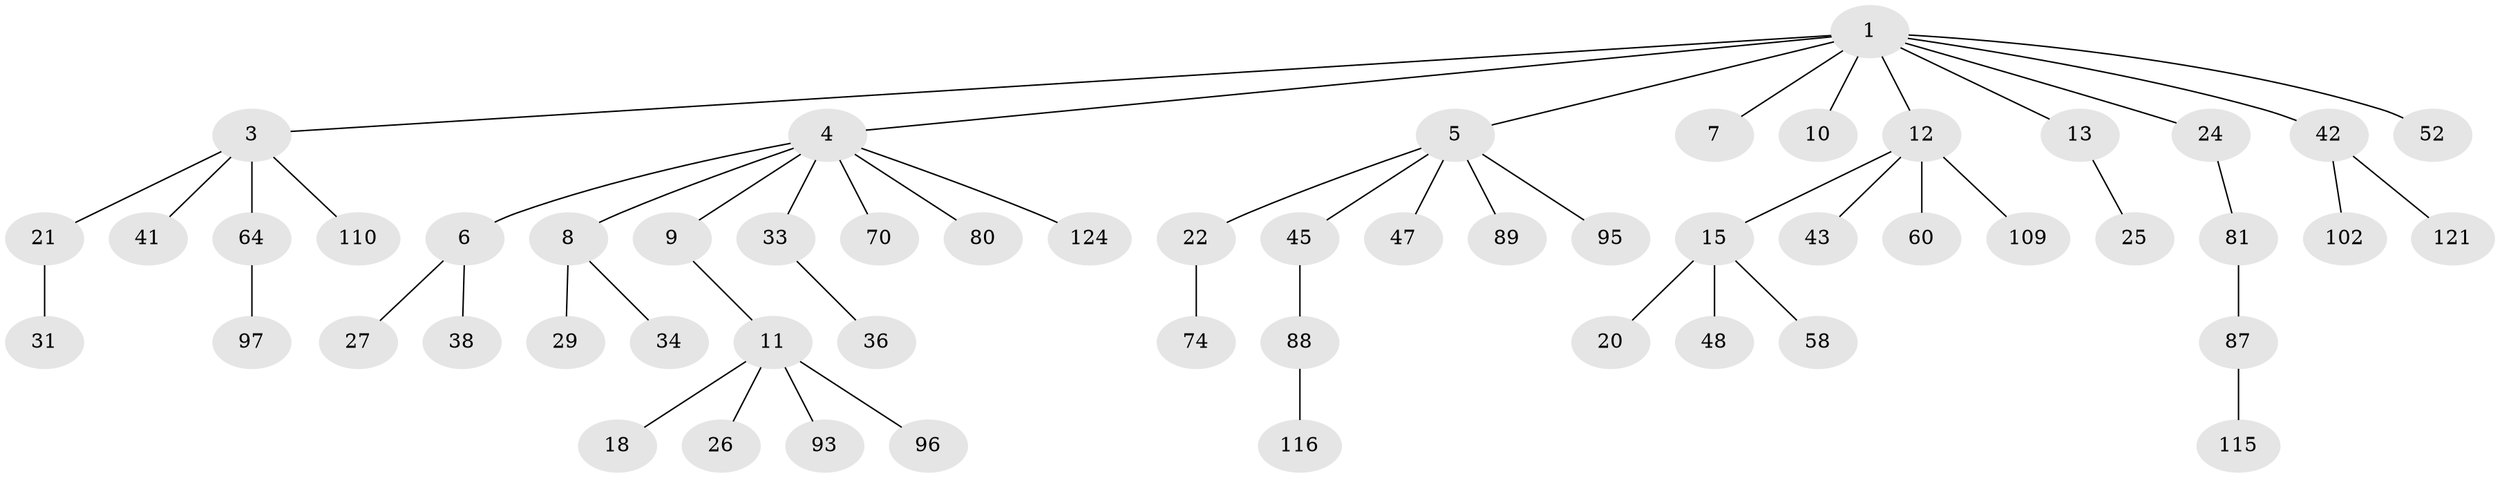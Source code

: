 // original degree distribution, {6: 0.02158273381294964, 5: 0.04316546762589928, 8: 0.007194244604316547, 2: 0.28776978417266186, 3: 0.1079136690647482, 1: 0.4892086330935252, 7: 0.007194244604316547, 4: 0.03597122302158273}
// Generated by graph-tools (version 1.1) at 2025/19/03/04/25 18:19:25]
// undirected, 55 vertices, 54 edges
graph export_dot {
graph [start="1"]
  node [color=gray90,style=filled];
  1 [super="+2"];
  3;
  4;
  5 [super="+14+39+19"];
  6 [super="+77+62"];
  7 [super="+66"];
  8 [super="+28"];
  9 [super="+90"];
  10;
  11 [super="+85+32+86+16"];
  12 [super="+23"];
  13 [super="+17"];
  15 [super="+40+44+67"];
  18;
  20 [super="+126"];
  21 [super="+132+99+57"];
  22 [super="+118+53"];
  24 [super="+78+68+54+65"];
  25 [super="+30"];
  26 [super="+37+51"];
  27 [super="+136"];
  29;
  31 [super="+79+133"];
  33;
  34;
  36;
  38 [super="+131"];
  41 [super="+83+128+73"];
  42 [super="+49+84"];
  43;
  45 [super="+92"];
  47 [super="+104"];
  48;
  52;
  58 [super="+123"];
  60;
  64;
  70 [super="+134+125+106"];
  74;
  80;
  81;
  87;
  88;
  89 [super="+94+108"];
  93 [super="+129"];
  95 [super="+112+127+98"];
  96 [super="+130"];
  97 [super="+113"];
  102;
  109;
  110;
  115;
  116;
  121;
  124;
  1 -- 3;
  1 -- 7;
  1 -- 13;
  1 -- 24;
  1 -- 42;
  1 -- 4;
  1 -- 5;
  1 -- 52;
  1 -- 10;
  1 -- 12;
  3 -- 21;
  3 -- 41;
  3 -- 64;
  3 -- 110;
  4 -- 6;
  4 -- 8;
  4 -- 9;
  4 -- 33;
  4 -- 70;
  4 -- 80;
  4 -- 124;
  5 -- 22;
  5 -- 89;
  5 -- 47;
  5 -- 95;
  5 -- 45;
  6 -- 27;
  6 -- 38;
  8 -- 34;
  8 -- 29;
  9 -- 11;
  11 -- 18;
  11 -- 26;
  11 -- 96;
  11 -- 93;
  12 -- 15;
  12 -- 43;
  12 -- 60;
  12 -- 109;
  13 -- 25;
  15 -- 20;
  15 -- 48;
  15 -- 58;
  21 -- 31;
  22 -- 74;
  24 -- 81;
  33 -- 36;
  42 -- 121;
  42 -- 102;
  45 -- 88;
  64 -- 97;
  81 -- 87;
  87 -- 115;
  88 -- 116;
}
